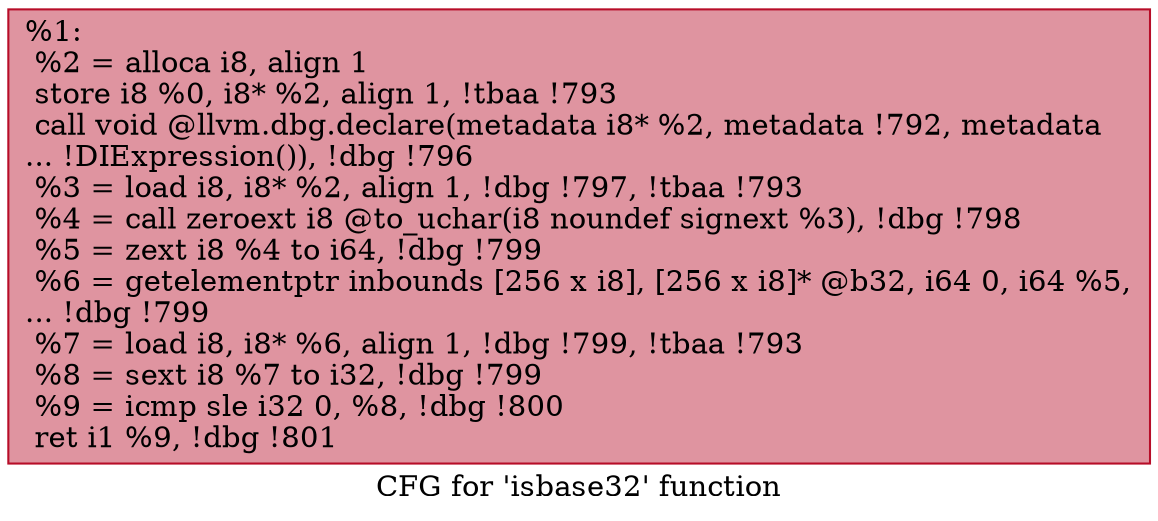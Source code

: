 digraph "CFG for 'isbase32' function" {
	label="CFG for 'isbase32' function";

	Node0xe46ae0 [shape=record,color="#b70d28ff", style=filled, fillcolor="#b70d2870",label="{%1:\l  %2 = alloca i8, align 1\l  store i8 %0, i8* %2, align 1, !tbaa !793\l  call void @llvm.dbg.declare(metadata i8* %2, metadata !792, metadata\l... !DIExpression()), !dbg !796\l  %3 = load i8, i8* %2, align 1, !dbg !797, !tbaa !793\l  %4 = call zeroext i8 @to_uchar(i8 noundef signext %3), !dbg !798\l  %5 = zext i8 %4 to i64, !dbg !799\l  %6 = getelementptr inbounds [256 x i8], [256 x i8]* @b32, i64 0, i64 %5,\l... !dbg !799\l  %7 = load i8, i8* %6, align 1, !dbg !799, !tbaa !793\l  %8 = sext i8 %7 to i32, !dbg !799\l  %9 = icmp sle i32 0, %8, !dbg !800\l  ret i1 %9, !dbg !801\l}"];
}
